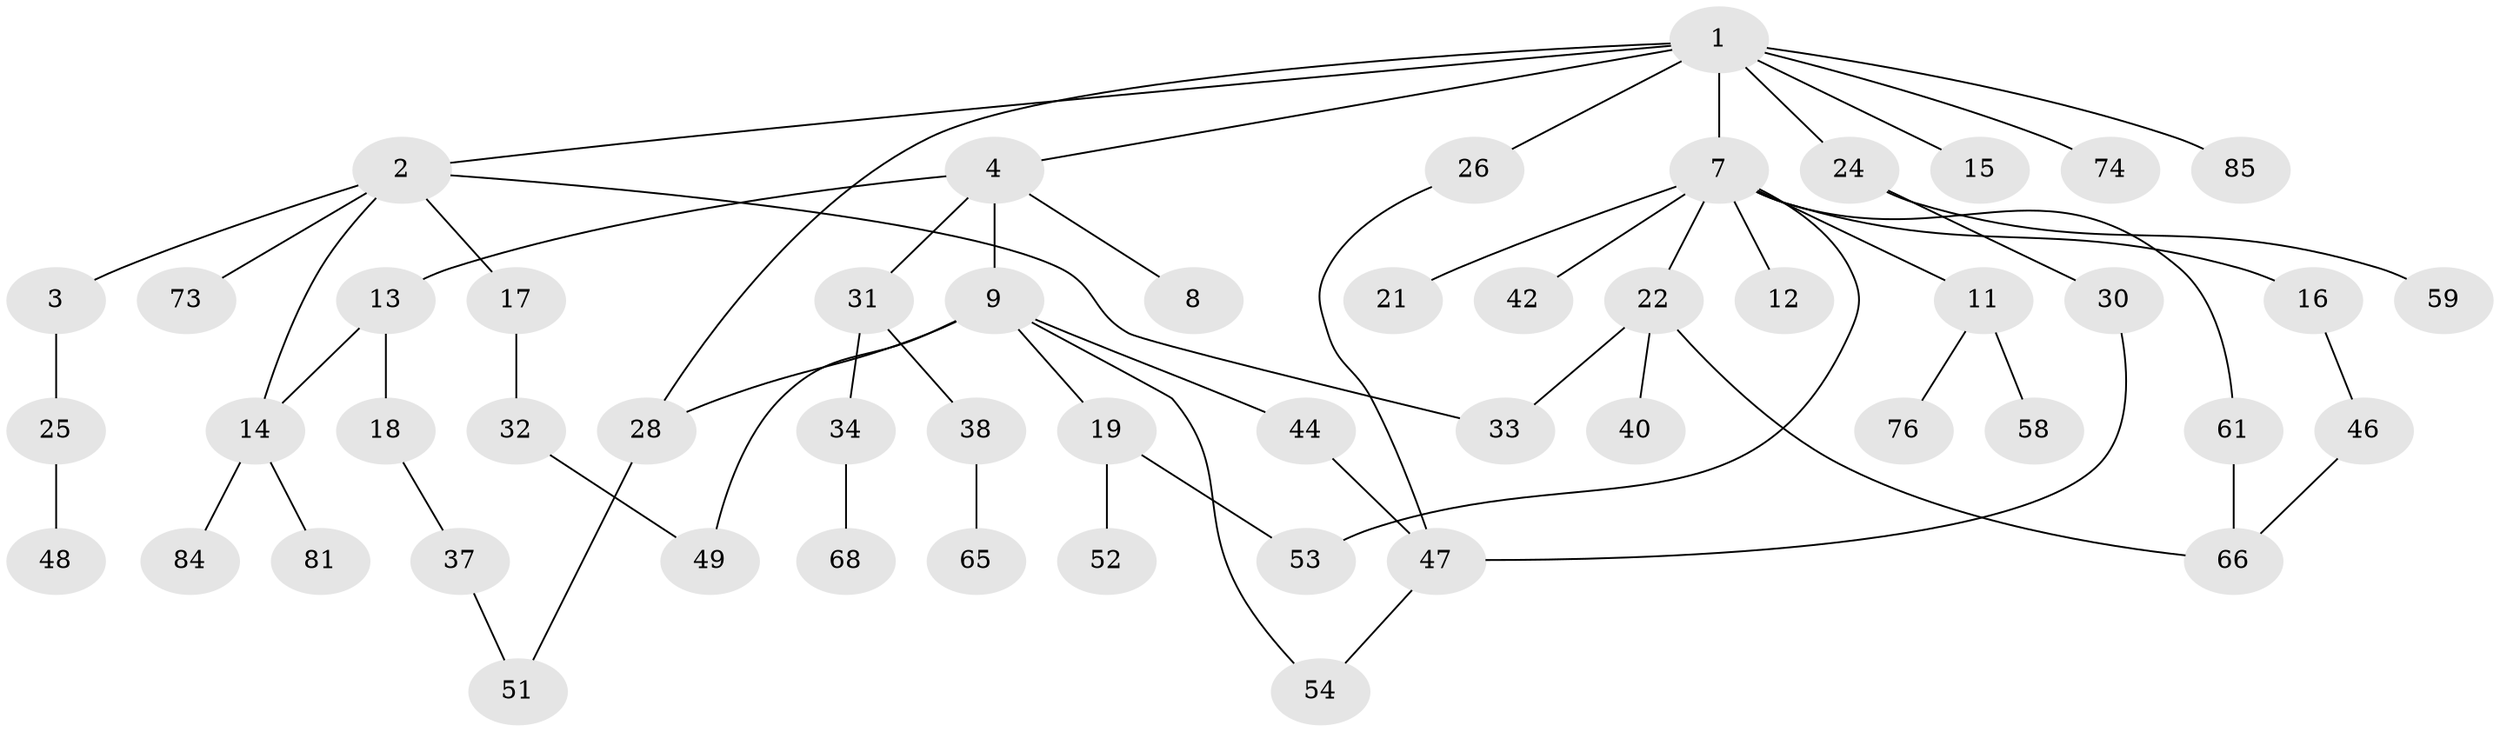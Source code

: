 // Generated by graph-tools (version 1.1) at 2025/23/03/03/25 07:23:34]
// undirected, 52 vertices, 62 edges
graph export_dot {
graph [start="1"]
  node [color=gray90,style=filled];
  1 [super="+6"];
  2 [super="+36"];
  3 [super="+20"];
  4 [super="+5"];
  7 [super="+10"];
  8 [super="+79"];
  9 [super="+23"];
  11 [super="+60"];
  12 [super="+29"];
  13 [super="+55"];
  14 [super="+27"];
  15;
  16;
  17 [super="+63"];
  18;
  19 [super="+35"];
  21 [super="+43"];
  22 [super="+67"];
  24 [super="+56"];
  25 [super="+45"];
  26 [super="+75"];
  28 [super="+39"];
  30;
  31;
  32 [super="+80"];
  33 [super="+57"];
  34 [super="+62"];
  37 [super="+77"];
  38 [super="+41"];
  40;
  42;
  44;
  46 [super="+50"];
  47 [super="+64"];
  48;
  49 [super="+78"];
  51 [super="+69"];
  52 [super="+70"];
  53;
  54 [super="+82"];
  58;
  59;
  61 [super="+72"];
  65 [super="+71"];
  66;
  68;
  73;
  74;
  76 [super="+83"];
  81;
  84;
  85;
  1 -- 2;
  1 -- 4;
  1 -- 7;
  1 -- 24;
  1 -- 26;
  1 -- 74;
  1 -- 15;
  1 -- 85;
  1 -- 28;
  2 -- 3;
  2 -- 14;
  2 -- 17;
  2 -- 73;
  2 -- 33;
  3 -- 25;
  4 -- 8;
  4 -- 9;
  4 -- 13;
  4 -- 31;
  7 -- 11;
  7 -- 12;
  7 -- 21;
  7 -- 42;
  7 -- 61;
  7 -- 16;
  7 -- 53;
  7 -- 22;
  9 -- 19;
  9 -- 44;
  9 -- 54;
  9 -- 28;
  9 -- 49;
  11 -- 58;
  11 -- 76;
  13 -- 18;
  13 -- 14;
  14 -- 81;
  14 -- 84;
  16 -- 46;
  17 -- 32;
  18 -- 37;
  19 -- 53;
  19 -- 52;
  22 -- 33;
  22 -- 40;
  22 -- 66;
  24 -- 30;
  24 -- 59;
  25 -- 48;
  26 -- 47;
  28 -- 51;
  30 -- 47;
  31 -- 34;
  31 -- 38;
  32 -- 49;
  34 -- 68;
  37 -- 51;
  38 -- 65;
  44 -- 47;
  46 -- 66;
  47 -- 54;
  61 -- 66;
}
